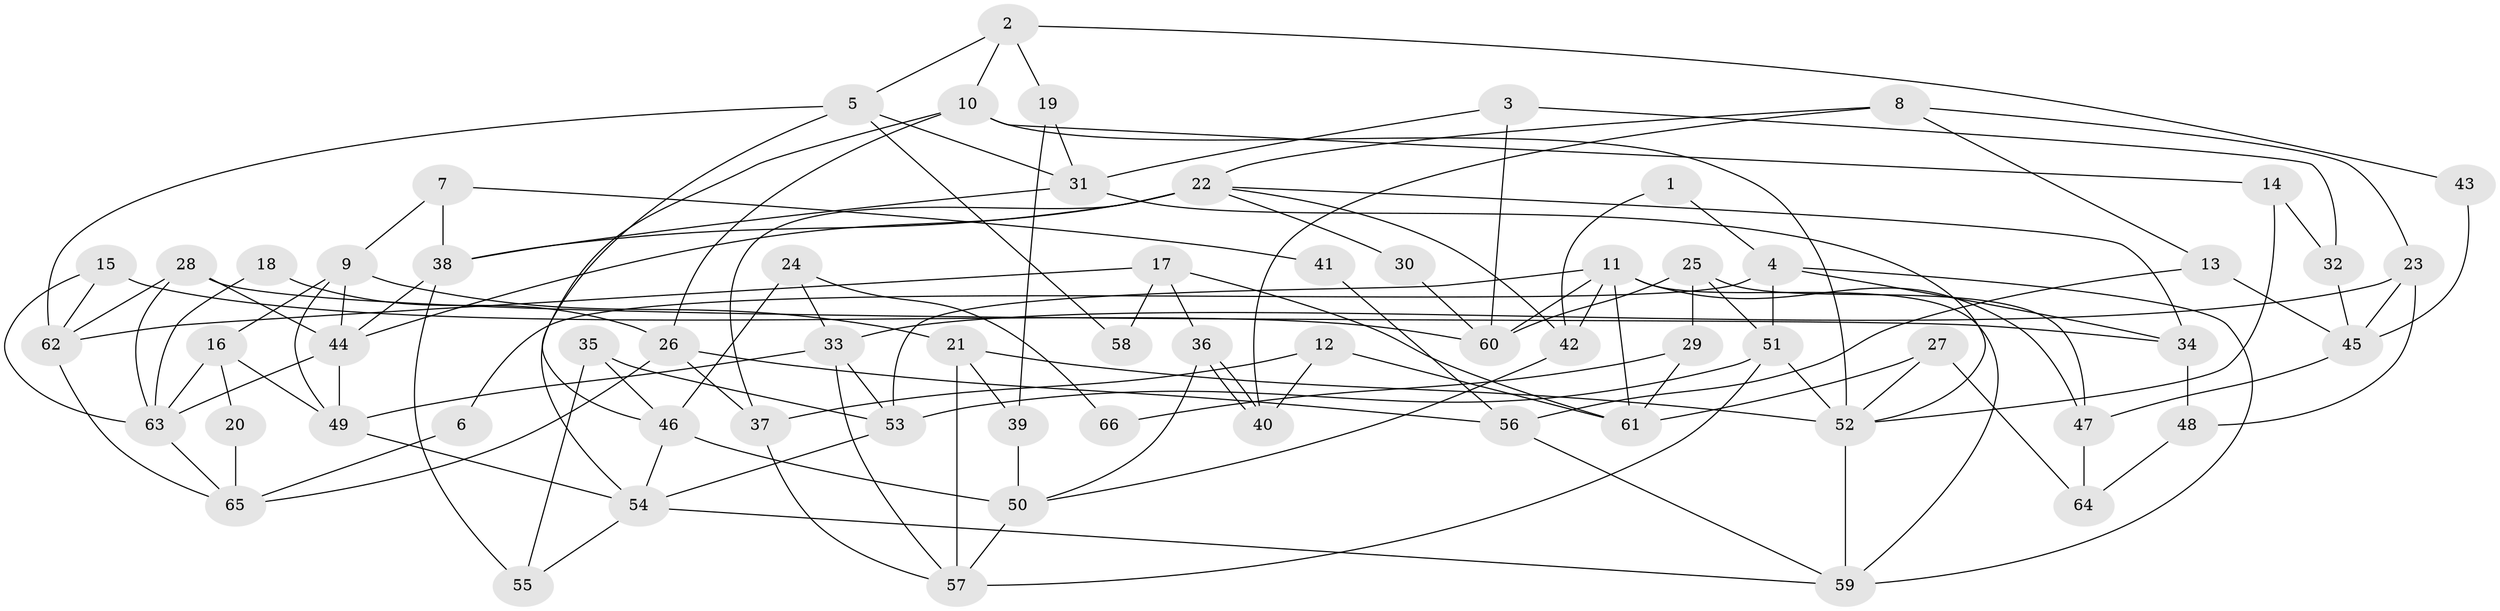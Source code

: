 // coarse degree distribution, {5: 0.3333333333333333, 8: 0.10256410256410256, 3: 0.10256410256410256, 2: 0.1282051282051282, 9: 0.05128205128205128, 4: 0.10256410256410256, 6: 0.10256410256410256, 7: 0.07692307692307693}
// Generated by graph-tools (version 1.1) at 2025/18/03/04/25 18:18:36]
// undirected, 66 vertices, 132 edges
graph export_dot {
graph [start="1"]
  node [color=gray90,style=filled];
  1;
  2;
  3;
  4;
  5;
  6;
  7;
  8;
  9;
  10;
  11;
  12;
  13;
  14;
  15;
  16;
  17;
  18;
  19;
  20;
  21;
  22;
  23;
  24;
  25;
  26;
  27;
  28;
  29;
  30;
  31;
  32;
  33;
  34;
  35;
  36;
  37;
  38;
  39;
  40;
  41;
  42;
  43;
  44;
  45;
  46;
  47;
  48;
  49;
  50;
  51;
  52;
  53;
  54;
  55;
  56;
  57;
  58;
  59;
  60;
  61;
  62;
  63;
  64;
  65;
  66;
  1 -- 4;
  1 -- 42;
  2 -- 5;
  2 -- 10;
  2 -- 19;
  2 -- 43;
  3 -- 60;
  3 -- 31;
  3 -- 32;
  4 -- 51;
  4 -- 59;
  4 -- 6;
  4 -- 34;
  5 -- 46;
  5 -- 31;
  5 -- 58;
  5 -- 62;
  6 -- 65;
  7 -- 38;
  7 -- 9;
  7 -- 41;
  8 -- 22;
  8 -- 23;
  8 -- 13;
  8 -- 40;
  9 -- 44;
  9 -- 49;
  9 -- 16;
  9 -- 21;
  10 -- 26;
  10 -- 54;
  10 -- 14;
  10 -- 52;
  11 -- 42;
  11 -- 53;
  11 -- 47;
  11 -- 59;
  11 -- 60;
  11 -- 61;
  12 -- 61;
  12 -- 40;
  12 -- 37;
  13 -- 45;
  13 -- 56;
  14 -- 52;
  14 -- 32;
  15 -- 63;
  15 -- 62;
  15 -- 60;
  16 -- 49;
  16 -- 20;
  16 -- 63;
  17 -- 61;
  17 -- 62;
  17 -- 36;
  17 -- 58;
  18 -- 63;
  18 -- 26;
  19 -- 31;
  19 -- 39;
  20 -- 65;
  21 -- 52;
  21 -- 39;
  21 -- 57;
  22 -- 37;
  22 -- 44;
  22 -- 30;
  22 -- 34;
  22 -- 38;
  22 -- 42;
  23 -- 45;
  23 -- 33;
  23 -- 48;
  24 -- 46;
  24 -- 33;
  24 -- 66;
  25 -- 60;
  25 -- 51;
  25 -- 29;
  25 -- 47;
  26 -- 56;
  26 -- 37;
  26 -- 65;
  27 -- 52;
  27 -- 64;
  27 -- 61;
  28 -- 63;
  28 -- 34;
  28 -- 44;
  28 -- 62;
  29 -- 61;
  29 -- 66;
  30 -- 60;
  31 -- 38;
  31 -- 52;
  32 -- 45;
  33 -- 57;
  33 -- 53;
  33 -- 49;
  34 -- 48;
  35 -- 55;
  35 -- 46;
  35 -- 53;
  36 -- 40;
  36 -- 40;
  36 -- 50;
  37 -- 57;
  38 -- 44;
  38 -- 55;
  39 -- 50;
  41 -- 56;
  42 -- 50;
  43 -- 45;
  44 -- 63;
  44 -- 49;
  45 -- 47;
  46 -- 54;
  46 -- 50;
  47 -- 64;
  48 -- 64;
  49 -- 54;
  50 -- 57;
  51 -- 53;
  51 -- 57;
  51 -- 52;
  52 -- 59;
  53 -- 54;
  54 -- 59;
  54 -- 55;
  56 -- 59;
  62 -- 65;
  63 -- 65;
}
